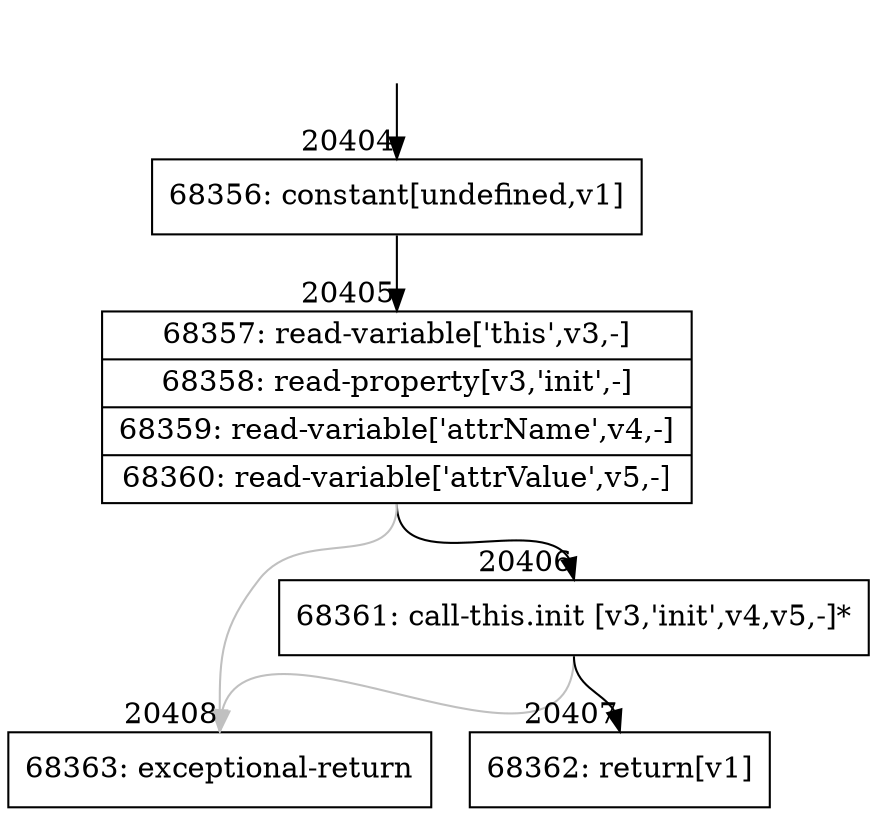 digraph {
rankdir="TD"
BB_entry1782[shape=none,label=""];
BB_entry1782 -> BB20404 [tailport=s, headport=n, headlabel="    20404"]
BB20404 [shape=record label="{68356: constant[undefined,v1]}" ] 
BB20404 -> BB20405 [tailport=s, headport=n, headlabel="      20405"]
BB20405 [shape=record label="{68357: read-variable['this',v3,-]|68358: read-property[v3,'init',-]|68359: read-variable['attrName',v4,-]|68360: read-variable['attrValue',v5,-]}" ] 
BB20405 -> BB20406 [tailport=s, headport=n, headlabel="      20406"]
BB20405 -> BB20408 [tailport=s, headport=n, color=gray, headlabel="      20408"]
BB20406 [shape=record label="{68361: call-this.init [v3,'init',v4,v5,-]*}" ] 
BB20406 -> BB20407 [tailport=s, headport=n, headlabel="      20407"]
BB20406 -> BB20408 [tailport=s, headport=n, color=gray]
BB20407 [shape=record label="{68362: return[v1]}" ] 
BB20408 [shape=record label="{68363: exceptional-return}" ] 
//#$~ 38348
}
